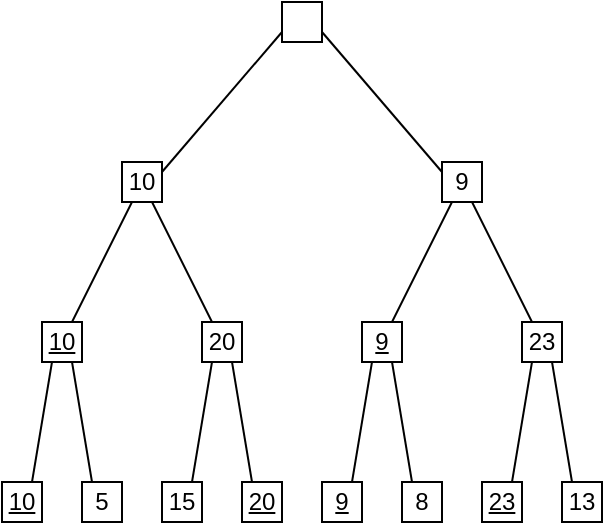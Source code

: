 <mxfile version="16.5.2" type="device"><diagram id="_yVxQxZ9vVd97eACBopI" name="Page-1"><mxGraphModel dx="776" dy="656" grid="1" gridSize="10" guides="1" tooltips="1" connect="1" arrows="1" fold="1" page="1" pageScale="1" pageWidth="350" pageHeight="300" math="0" shadow="0"><root><mxCell id="0"/><mxCell id="1" parent="0"/><mxCell id="4AvV-Oz3DdPhzsS3owsw-1" value="" style="group" parent="1" vertex="1" connectable="0"><mxGeometry x="10" y="250" width="20" height="20" as="geometry"/></mxCell><mxCell id="4AvV-Oz3DdPhzsS3owsw-2" value="" style="whiteSpace=wrap;html=1;aspect=fixed;" parent="4AvV-Oz3DdPhzsS3owsw-1" vertex="1"><mxGeometry width="20" height="20" as="geometry"/></mxCell><mxCell id="4AvV-Oz3DdPhzsS3owsw-3" value="&lt;u&gt;10&lt;/u&gt;" style="text;html=1;strokeColor=none;fillColor=none;align=center;verticalAlign=middle;whiteSpace=wrap;rounded=0;" parent="4AvV-Oz3DdPhzsS3owsw-1" vertex="1"><mxGeometry width="20" height="20" as="geometry"/></mxCell><mxCell id="4AvV-Oz3DdPhzsS3owsw-4" value="" style="group" parent="1" vertex="1" connectable="0"><mxGeometry x="50" y="250" width="20" height="20" as="geometry"/></mxCell><mxCell id="4AvV-Oz3DdPhzsS3owsw-5" value="" style="whiteSpace=wrap;html=1;aspect=fixed;" parent="4AvV-Oz3DdPhzsS3owsw-4" vertex="1"><mxGeometry width="20" height="20" as="geometry"/></mxCell><mxCell id="4AvV-Oz3DdPhzsS3owsw-6" value="5" style="text;html=1;strokeColor=none;fillColor=none;align=center;verticalAlign=middle;whiteSpace=wrap;rounded=0;" parent="4AvV-Oz3DdPhzsS3owsw-4" vertex="1"><mxGeometry width="20" height="20" as="geometry"/></mxCell><mxCell id="4AvV-Oz3DdPhzsS3owsw-7" value="" style="group" parent="1" vertex="1" connectable="0"><mxGeometry x="90" y="250" width="20" height="20" as="geometry"/></mxCell><mxCell id="4AvV-Oz3DdPhzsS3owsw-8" value="" style="whiteSpace=wrap;html=1;aspect=fixed;" parent="4AvV-Oz3DdPhzsS3owsw-7" vertex="1"><mxGeometry width="20" height="20" as="geometry"/></mxCell><mxCell id="4AvV-Oz3DdPhzsS3owsw-9" value="15" style="text;html=1;strokeColor=none;fillColor=none;align=center;verticalAlign=middle;whiteSpace=wrap;rounded=0;" parent="4AvV-Oz3DdPhzsS3owsw-7" vertex="1"><mxGeometry width="20" height="20" as="geometry"/></mxCell><mxCell id="4AvV-Oz3DdPhzsS3owsw-10" value="" style="group" parent="1" vertex="1" connectable="0"><mxGeometry x="130" y="250" width="20" height="20" as="geometry"/></mxCell><mxCell id="4AvV-Oz3DdPhzsS3owsw-11" value="" style="whiteSpace=wrap;html=1;aspect=fixed;" parent="4AvV-Oz3DdPhzsS3owsw-10" vertex="1"><mxGeometry width="20" height="20" as="geometry"/></mxCell><mxCell id="4AvV-Oz3DdPhzsS3owsw-12" value="&lt;u&gt;20&lt;/u&gt;" style="text;html=1;strokeColor=none;fillColor=none;align=center;verticalAlign=middle;whiteSpace=wrap;rounded=0;" parent="4AvV-Oz3DdPhzsS3owsw-10" vertex="1"><mxGeometry width="20" height="20" as="geometry"/></mxCell><mxCell id="4AvV-Oz3DdPhzsS3owsw-13" value="" style="group" parent="1" vertex="1" connectable="0"><mxGeometry x="170" y="250" width="20" height="20" as="geometry"/></mxCell><mxCell id="4AvV-Oz3DdPhzsS3owsw-14" value="" style="whiteSpace=wrap;html=1;aspect=fixed;" parent="4AvV-Oz3DdPhzsS3owsw-13" vertex="1"><mxGeometry width="20" height="20" as="geometry"/></mxCell><mxCell id="4AvV-Oz3DdPhzsS3owsw-15" value="&lt;u&gt;9&lt;/u&gt;" style="text;html=1;strokeColor=none;fillColor=none;align=center;verticalAlign=middle;whiteSpace=wrap;rounded=0;" parent="4AvV-Oz3DdPhzsS3owsw-13" vertex="1"><mxGeometry width="20" height="20" as="geometry"/></mxCell><mxCell id="4AvV-Oz3DdPhzsS3owsw-16" value="" style="group" parent="1" vertex="1" connectable="0"><mxGeometry x="210" y="250" width="20" height="20" as="geometry"/></mxCell><mxCell id="4AvV-Oz3DdPhzsS3owsw-17" value="" style="whiteSpace=wrap;html=1;aspect=fixed;" parent="4AvV-Oz3DdPhzsS3owsw-16" vertex="1"><mxGeometry width="20" height="20" as="geometry"/></mxCell><mxCell id="4AvV-Oz3DdPhzsS3owsw-18" value="8" style="text;html=1;strokeColor=none;fillColor=none;align=center;verticalAlign=middle;whiteSpace=wrap;rounded=0;" parent="4AvV-Oz3DdPhzsS3owsw-16" vertex="1"><mxGeometry width="20" height="20" as="geometry"/></mxCell><mxCell id="4AvV-Oz3DdPhzsS3owsw-19" value="" style="group" parent="1" vertex="1" connectable="0"><mxGeometry x="250" y="250" width="20" height="20" as="geometry"/></mxCell><mxCell id="4AvV-Oz3DdPhzsS3owsw-20" value="" style="whiteSpace=wrap;html=1;aspect=fixed;" parent="4AvV-Oz3DdPhzsS3owsw-19" vertex="1"><mxGeometry width="20" height="20" as="geometry"/></mxCell><mxCell id="4AvV-Oz3DdPhzsS3owsw-21" value="&lt;u&gt;23&lt;/u&gt;" style="text;html=1;strokeColor=none;fillColor=none;align=center;verticalAlign=middle;whiteSpace=wrap;rounded=0;" parent="4AvV-Oz3DdPhzsS3owsw-19" vertex="1"><mxGeometry width="20" height="20" as="geometry"/></mxCell><mxCell id="4AvV-Oz3DdPhzsS3owsw-22" value="" style="group" parent="1" vertex="1" connectable="0"><mxGeometry x="30" y="170" width="20" height="20" as="geometry"/></mxCell><mxCell id="4AvV-Oz3DdPhzsS3owsw-23" value="" style="whiteSpace=wrap;html=1;aspect=fixed;" parent="4AvV-Oz3DdPhzsS3owsw-22" vertex="1"><mxGeometry width="20" height="20" as="geometry"/></mxCell><mxCell id="4AvV-Oz3DdPhzsS3owsw-24" value="&lt;u&gt;10&lt;/u&gt;" style="text;html=1;strokeColor=none;fillColor=none;align=center;verticalAlign=middle;whiteSpace=wrap;rounded=0;" parent="4AvV-Oz3DdPhzsS3owsw-22" vertex="1"><mxGeometry width="20" height="20" as="geometry"/></mxCell><mxCell id="4AvV-Oz3DdPhzsS3owsw-25" value="" style="group" parent="1" vertex="1" connectable="0"><mxGeometry x="110" y="170" width="20" height="20" as="geometry"/></mxCell><mxCell id="4AvV-Oz3DdPhzsS3owsw-26" value="" style="whiteSpace=wrap;html=1;aspect=fixed;" parent="4AvV-Oz3DdPhzsS3owsw-25" vertex="1"><mxGeometry width="20" height="20" as="geometry"/></mxCell><mxCell id="4AvV-Oz3DdPhzsS3owsw-27" value="&lt;span style=&quot;white-space: pre&quot;&gt;20&lt;/span&gt;" style="text;html=1;strokeColor=none;fillColor=none;align=center;verticalAlign=middle;whiteSpace=wrap;rounded=0;" parent="4AvV-Oz3DdPhzsS3owsw-25" vertex="1"><mxGeometry width="20" height="20" as="geometry"/></mxCell><mxCell id="4AvV-Oz3DdPhzsS3owsw-28" value="" style="group" parent="1" vertex="1" connectable="0"><mxGeometry x="190" y="170" width="20" height="20" as="geometry"/></mxCell><mxCell id="4AvV-Oz3DdPhzsS3owsw-29" value="" style="whiteSpace=wrap;html=1;aspect=fixed;" parent="4AvV-Oz3DdPhzsS3owsw-28" vertex="1"><mxGeometry width="20" height="20" as="geometry"/></mxCell><mxCell id="4AvV-Oz3DdPhzsS3owsw-30" value="&lt;span style=&quot;white-space: pre&quot;&gt;&lt;u&gt;9&lt;/u&gt;&lt;/span&gt;" style="text;html=1;strokeColor=none;fillColor=none;align=center;verticalAlign=middle;whiteSpace=wrap;rounded=0;" parent="4AvV-Oz3DdPhzsS3owsw-28" vertex="1"><mxGeometry width="20" height="20" as="geometry"/></mxCell><mxCell id="4AvV-Oz3DdPhzsS3owsw-31" value="" style="group" parent="1" vertex="1" connectable="0"><mxGeometry x="270" y="170" width="20" height="20" as="geometry"/></mxCell><mxCell id="4AvV-Oz3DdPhzsS3owsw-32" value="" style="whiteSpace=wrap;html=1;aspect=fixed;" parent="4AvV-Oz3DdPhzsS3owsw-31" vertex="1"><mxGeometry width="20" height="20" as="geometry"/></mxCell><mxCell id="4AvV-Oz3DdPhzsS3owsw-33" value="&lt;span style=&quot;white-space: pre&quot;&gt;23&lt;/span&gt;" style="text;html=1;strokeColor=none;fillColor=none;align=center;verticalAlign=middle;whiteSpace=wrap;rounded=0;" parent="4AvV-Oz3DdPhzsS3owsw-31" vertex="1"><mxGeometry width="20" height="20" as="geometry"/></mxCell><mxCell id="4AvV-Oz3DdPhzsS3owsw-43" style="rounded=0;orthogonalLoop=1;jettySize=auto;html=1;exitX=0;exitY=0.75;exitDx=0;exitDy=0;entryX=1;entryY=0.25;entryDx=0;entryDy=0;endArrow=none;endFill=0;" parent="1" edge="1"><mxGeometry relative="1" as="geometry"><mxPoint x="150" y="25" as="sourcePoint"/><mxPoint x="90" y="95" as="targetPoint"/></mxGeometry></mxCell><mxCell id="4AvV-Oz3DdPhzsS3owsw-44" style="edgeStyle=none;rounded=0;orthogonalLoop=1;jettySize=auto;html=1;exitX=1;exitY=0.75;exitDx=0;exitDy=0;entryX=0;entryY=0.25;entryDx=0;entryDy=0;endArrow=none;endFill=0;" parent="1" edge="1"><mxGeometry relative="1" as="geometry"><mxPoint x="170" y="25" as="sourcePoint"/><mxPoint x="230" y="95" as="targetPoint"/></mxGeometry></mxCell><mxCell id="4AvV-Oz3DdPhzsS3owsw-45" style="edgeStyle=none;rounded=0;orthogonalLoop=1;jettySize=auto;html=1;exitX=0.25;exitY=1;exitDx=0;exitDy=0;entryX=0.75;entryY=0;entryDx=0;entryDy=0;endArrow=none;endFill=0;" parent="1" target="4AvV-Oz3DdPhzsS3owsw-24" edge="1"><mxGeometry relative="1" as="geometry"><mxPoint x="75" y="110" as="sourcePoint"/></mxGeometry></mxCell><mxCell id="4AvV-Oz3DdPhzsS3owsw-46" style="edgeStyle=none;rounded=0;orthogonalLoop=1;jettySize=auto;html=1;exitX=0.75;exitY=1;exitDx=0;exitDy=0;entryX=0.25;entryY=0;entryDx=0;entryDy=0;endArrow=none;endFill=0;" parent="1" target="4AvV-Oz3DdPhzsS3owsw-27" edge="1"><mxGeometry relative="1" as="geometry"><mxPoint x="85" y="110" as="sourcePoint"/></mxGeometry></mxCell><mxCell id="4AvV-Oz3DdPhzsS3owsw-47" style="edgeStyle=none;rounded=0;orthogonalLoop=1;jettySize=auto;html=1;exitX=0.25;exitY=1;exitDx=0;exitDy=0;entryX=0.75;entryY=0;entryDx=0;entryDy=0;endArrow=none;endFill=0;" parent="1" target="4AvV-Oz3DdPhzsS3owsw-30" edge="1"><mxGeometry relative="1" as="geometry"><mxPoint x="235" y="110" as="sourcePoint"/></mxGeometry></mxCell><mxCell id="4AvV-Oz3DdPhzsS3owsw-48" style="edgeStyle=none;rounded=0;orthogonalLoop=1;jettySize=auto;html=1;exitX=0.75;exitY=1;exitDx=0;exitDy=0;entryX=0.25;entryY=0;entryDx=0;entryDy=0;endArrow=none;endFill=0;" parent="1" target="4AvV-Oz3DdPhzsS3owsw-33" edge="1"><mxGeometry relative="1" as="geometry"><mxPoint x="245" y="110" as="sourcePoint"/></mxGeometry></mxCell><mxCell id="4AvV-Oz3DdPhzsS3owsw-49" style="edgeStyle=none;rounded=0;orthogonalLoop=1;jettySize=auto;html=1;exitX=0.25;exitY=1;exitDx=0;exitDy=0;entryX=0.75;entryY=0;entryDx=0;entryDy=0;endArrow=none;endFill=0;" parent="1" source="4AvV-Oz3DdPhzsS3owsw-24" target="4AvV-Oz3DdPhzsS3owsw-3" edge="1"><mxGeometry relative="1" as="geometry"/></mxCell><mxCell id="4AvV-Oz3DdPhzsS3owsw-50" style="edgeStyle=none;rounded=0;orthogonalLoop=1;jettySize=auto;html=1;exitX=0.75;exitY=1;exitDx=0;exitDy=0;entryX=0.25;entryY=0;entryDx=0;entryDy=0;endArrow=none;endFill=0;" parent="1" source="4AvV-Oz3DdPhzsS3owsw-24" target="4AvV-Oz3DdPhzsS3owsw-6" edge="1"><mxGeometry relative="1" as="geometry"/></mxCell><mxCell id="4AvV-Oz3DdPhzsS3owsw-51" style="edgeStyle=none;rounded=0;orthogonalLoop=1;jettySize=auto;html=1;exitX=0.25;exitY=1;exitDx=0;exitDy=0;entryX=0.75;entryY=0;entryDx=0;entryDy=0;endArrow=none;endFill=0;" parent="1" source="4AvV-Oz3DdPhzsS3owsw-27" target="4AvV-Oz3DdPhzsS3owsw-9" edge="1"><mxGeometry relative="1" as="geometry"/></mxCell><mxCell id="4AvV-Oz3DdPhzsS3owsw-52" style="edgeStyle=none;rounded=0;orthogonalLoop=1;jettySize=auto;html=1;exitX=0.75;exitY=1;exitDx=0;exitDy=0;entryX=0.25;entryY=0;entryDx=0;entryDy=0;endArrow=none;endFill=0;" parent="1" source="4AvV-Oz3DdPhzsS3owsw-27" target="4AvV-Oz3DdPhzsS3owsw-12" edge="1"><mxGeometry relative="1" as="geometry"/></mxCell><mxCell id="4AvV-Oz3DdPhzsS3owsw-53" style="edgeStyle=none;rounded=0;orthogonalLoop=1;jettySize=auto;html=1;exitX=0.25;exitY=1;exitDx=0;exitDy=0;entryX=0.75;entryY=0;entryDx=0;entryDy=0;endArrow=none;endFill=0;" parent="1" source="4AvV-Oz3DdPhzsS3owsw-30" target="4AvV-Oz3DdPhzsS3owsw-15" edge="1"><mxGeometry relative="1" as="geometry"/></mxCell><mxCell id="4AvV-Oz3DdPhzsS3owsw-54" style="edgeStyle=none;rounded=0;orthogonalLoop=1;jettySize=auto;html=1;exitX=0.75;exitY=1;exitDx=0;exitDy=0;entryX=0.25;entryY=0;entryDx=0;entryDy=0;endArrow=none;endFill=0;" parent="1" source="4AvV-Oz3DdPhzsS3owsw-30" target="4AvV-Oz3DdPhzsS3owsw-18" edge="1"><mxGeometry relative="1" as="geometry"/></mxCell><mxCell id="4AvV-Oz3DdPhzsS3owsw-55" style="edgeStyle=none;rounded=0;orthogonalLoop=1;jettySize=auto;html=1;exitX=0.25;exitY=1;exitDx=0;exitDy=0;entryX=0.75;entryY=0;entryDx=0;entryDy=0;endArrow=none;endFill=0;" parent="1" source="4AvV-Oz3DdPhzsS3owsw-33" target="4AvV-Oz3DdPhzsS3owsw-21" edge="1"><mxGeometry relative="1" as="geometry"/></mxCell><mxCell id="4AvV-Oz3DdPhzsS3owsw-56" value="" style="group" parent="1" vertex="1" connectable="0"><mxGeometry x="290" y="250" width="20" height="20" as="geometry"/></mxCell><mxCell id="4AvV-Oz3DdPhzsS3owsw-57" value="" style="whiteSpace=wrap;html=1;aspect=fixed;" parent="4AvV-Oz3DdPhzsS3owsw-56" vertex="1"><mxGeometry width="20" height="20" as="geometry"/></mxCell><mxCell id="4AvV-Oz3DdPhzsS3owsw-58" value="13" style="text;html=1;strokeColor=none;fillColor=none;align=center;verticalAlign=middle;whiteSpace=wrap;rounded=0;" parent="4AvV-Oz3DdPhzsS3owsw-56" vertex="1"><mxGeometry width="20" height="20" as="geometry"/></mxCell><mxCell id="4AvV-Oz3DdPhzsS3owsw-59" style="rounded=0;orthogonalLoop=1;jettySize=auto;html=1;exitX=0.75;exitY=1;exitDx=0;exitDy=0;entryX=0.25;entryY=0;entryDx=0;entryDy=0;endArrow=none;endFill=0;" parent="1" source="4AvV-Oz3DdPhzsS3owsw-33" target="4AvV-Oz3DdPhzsS3owsw-58" edge="1"><mxGeometry relative="1" as="geometry"/></mxCell><mxCell id="4AvV-Oz3DdPhzsS3owsw-35" value="" style="whiteSpace=wrap;html=1;aspect=fixed;" parent="1" vertex="1"><mxGeometry x="70" y="90" width="20" height="20" as="geometry"/></mxCell><mxCell id="4AvV-Oz3DdPhzsS3owsw-38" value="" style="whiteSpace=wrap;html=1;aspect=fixed;" parent="1" vertex="1"><mxGeometry x="230" y="90" width="20" height="20" as="geometry"/></mxCell><mxCell id="4AvV-Oz3DdPhzsS3owsw-41" value="" style="whiteSpace=wrap;html=1;aspect=fixed;" parent="1" vertex="1"><mxGeometry x="150" y="10" width="20" height="20" as="geometry"/></mxCell><mxCell id="8NWQb792jnx8bZIOUyQt-7" value="&lt;span style=&quot;white-space: pre&quot;&gt;9&lt;/span&gt;" style="text;html=1;strokeColor=none;fillColor=none;align=center;verticalAlign=middle;whiteSpace=wrap;rounded=0;" parent="1" vertex="1"><mxGeometry x="230" y="90" width="20" height="20" as="geometry"/></mxCell><mxCell id="8NWQb792jnx8bZIOUyQt-6" value="10" style="text;html=1;strokeColor=none;fillColor=none;align=center;verticalAlign=middle;whiteSpace=wrap;rounded=0;" parent="1" vertex="1"><mxGeometry x="70" y="90" width="20" height="20" as="geometry"/></mxCell></root></mxGraphModel></diagram></mxfile>